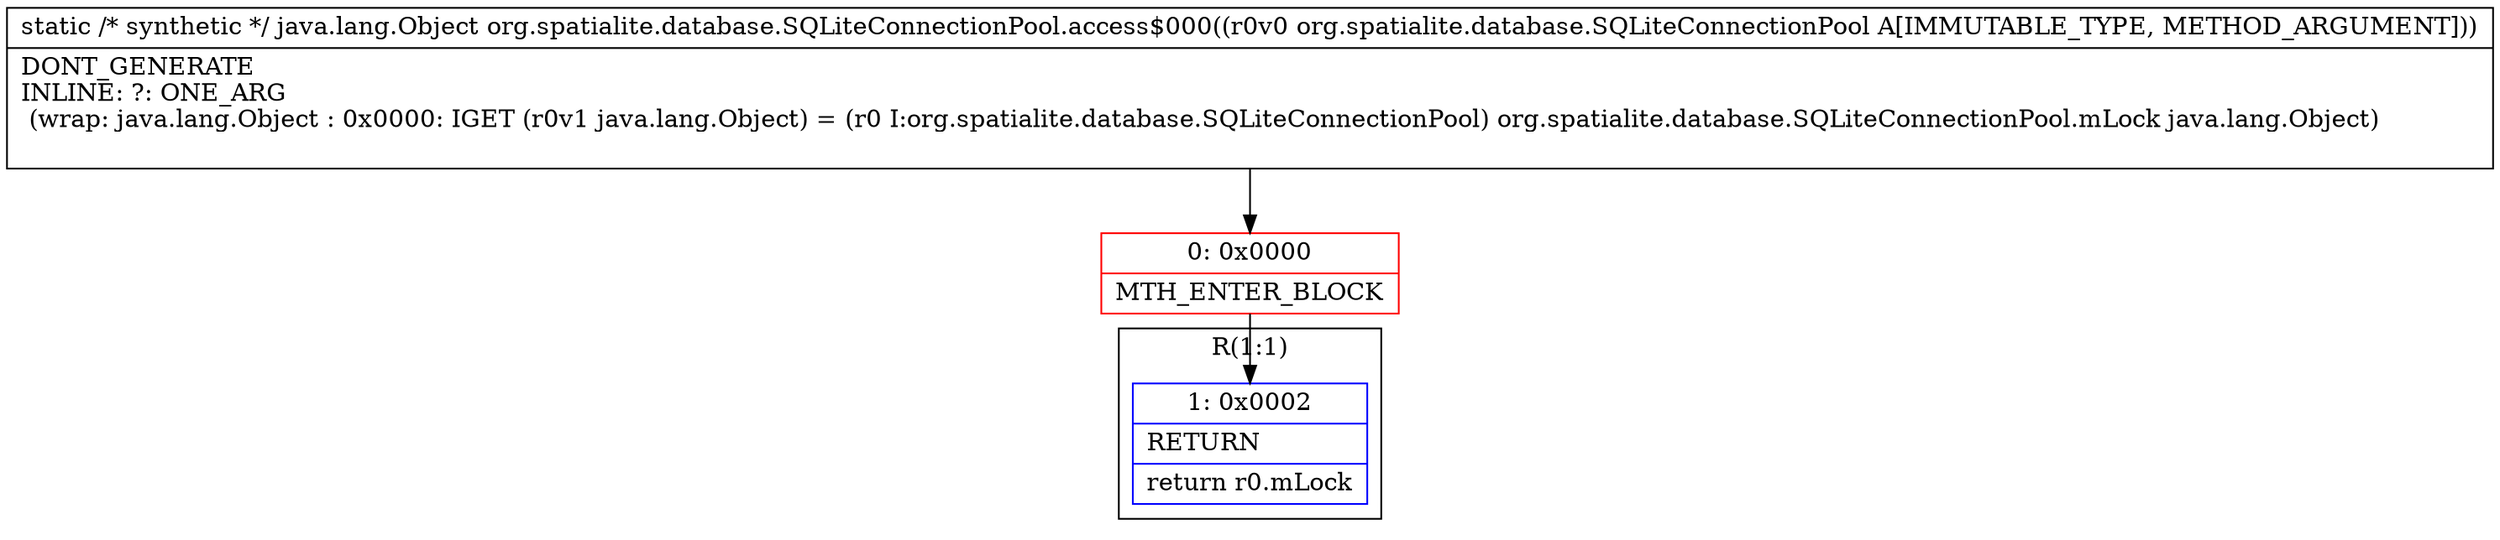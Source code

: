 digraph "CFG fororg.spatialite.database.SQLiteConnectionPool.access$000(Lorg\/spatialite\/database\/SQLiteConnectionPool;)Ljava\/lang\/Object;" {
subgraph cluster_Region_1614211885 {
label = "R(1:1)";
node [shape=record,color=blue];
Node_1 [shape=record,label="{1\:\ 0x0002|RETURN\l|return r0.mLock\l}"];
}
Node_0 [shape=record,color=red,label="{0\:\ 0x0000|MTH_ENTER_BLOCK\l}"];
MethodNode[shape=record,label="{static \/* synthetic *\/ java.lang.Object org.spatialite.database.SQLiteConnectionPool.access$000((r0v0 org.spatialite.database.SQLiteConnectionPool A[IMMUTABLE_TYPE, METHOD_ARGUMENT]))  | DONT_GENERATE\lINLINE: ?: ONE_ARG  \l  (wrap: java.lang.Object : 0x0000: IGET  (r0v1 java.lang.Object) = (r0 I:org.spatialite.database.SQLiteConnectionPool) org.spatialite.database.SQLiteConnectionPool.mLock java.lang.Object)\l\l}"];
MethodNode -> Node_0;
Node_0 -> Node_1;
}

